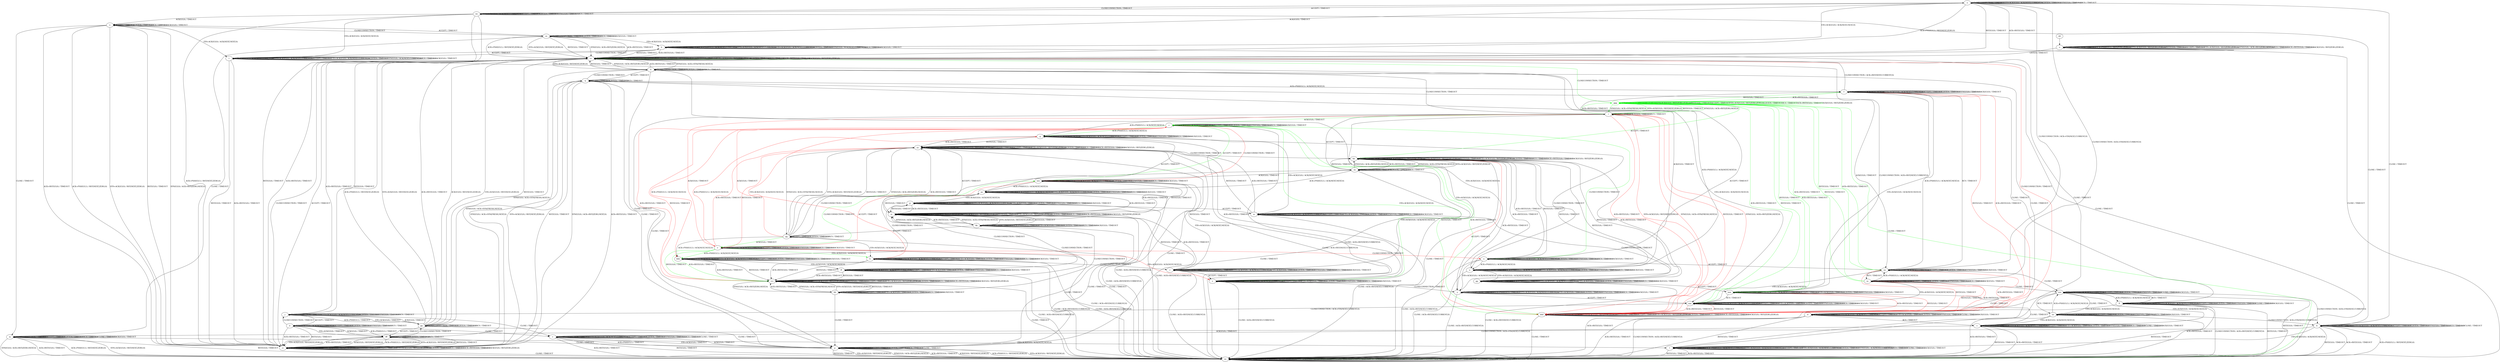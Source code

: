 digraph "" {
	graph ["Incoming time"=0.6084134578704834,
		"Outgoing time"=0.7569534778594971,
		Output="{'States': 59, 'Transitions': 725, 'Filename': '../results/tcp_preset_50_rerun/TCP_Linux_Server-TCP_Linux_Server-1.dot'}",
		Reference="{'States': 58, 'Transitions': 685, 'Filename': '../subjects/tcp/TCP_Linux_Server.dot'}",
		Solver=yices,
		Updated="{'States': 58, 'Transitions': 685, 'Filename': '../subjects/tcp/TCP_Linux_Server.dot'}",
		"f-measure"=0.9492753623188406,
		precision=0.9424460431654677,
		recall=0.9562043795620438
	];
	a -> a	[key=0,
		label="CLOSECONNECTION / TIMEOUT"];
	a -> a	[key=1,
		label="SYN+ACK(V,V,0) / ACK(NEXT,CURRENT,0)"];
	a -> a	[key=2,
		label="LISTEN / TIMEOUT"];
	a -> a	[key=3,
		label="SYN(V,V,0) / TIMEOUT"];
	a -> a	[key=4,
		label="RCV / TIMEOUT"];
	a -> b	[key=0,
		label="FIN+ACK(V,V,0) / ACK(NEXT,NEXT,0)"];
	a -> k	[key=0,
		label="CLOSE / TIMEOUT"];
	a -> nn	[key=0,
		label="ACCEPT / TIMEOUT"];
	a -> vv	[key=0,
		label="ACK+PSH(V,V,1) / RST(NEXT,ZERO,0)"];
	a -> vv	[key=1,
		label="RST(V,V,0) / TIMEOUT"];
	a -> vv	[key=2,
		label="ACK+RST(V,V,0) / TIMEOUT"];
	a -> zz	[key=0,
		label="ACK(V,V,0) / TIMEOUT"];
	b -> b	[key=0,
		label="CLOSECONNECTION / TIMEOUT"];
	b -> b	[key=1,
		label="ACK+PSH(V,V,1) / ACK(NEXT,CURRENT,0)"];
	b -> b	[key=2,
		label="SYN+ACK(V,V,0) / ACK(NEXT,CURRENT,0)"];
	b -> b	[key=3,
		label="FIN+ACK(V,V,0) / ACK(NEXT,CURRENT,0)"];
	b -> b	[key=4,
		label="LISTEN / TIMEOUT"];
	b -> b	[key=5,
		label="SYN(V,V,0) / ACK(NEXT,CURRENT,0)"];
	b -> b	[key=6,
		label="RCV / TIMEOUT"];
	b -> b	[key=7,
		label="ACK(V,V,0) / TIMEOUT"];
	b -> l	[key=0,
		label="CLOSE / TIMEOUT"];
	b -> t	[key=0,
		label="ACCEPT / TIMEOUT"];
	b -> vv	[key=0,
		label="RST(V,V,0) / TIMEOUT"];
	b -> vv	[key=1,
		label="ACK+RST(V,V,0) / TIMEOUT"];
	c -> c	[key=0,
		label="SYN+ACK(V,V,0) / ACK(NEXT,CURRENT,0)"];
	c -> c	[key=1,
		label="ACCEPT / TIMEOUT"];
	c -> c	[key=2,
		label="LISTEN / TIMEOUT"];
	c -> c	[key=3,
		label="SYN(V,V,0) / TIMEOUT"];
	c -> c	[key=4,
		label="RCV / TIMEOUT"];
	c -> c	[key=5,
		label="ACK(V,V,0) / TIMEOUT"];
	c -> g	[key=0,
		color=green,
		label="ACK+PSH(V,V,1) / ACK(NEXT,NEXT,0)"];
	c -> h	[key=0,
		color=red,
		label="FIN+ACK(V,V,0) / ACK(NEXT,NEXT,0)"];
	c -> n	[key=0,
		color=green,
		label="CLOSECONNECTION / TIMEOUT"];
	c -> z	[key=0,
		color=green,
		label="FIN+ACK(V,V,0) / ACK(NEXT,NEXT,0)"];
	c -> ee	[key=0,
		label="CLOSE / ACK+RST(NEXT,CURRENT,0)"];
	c -> ww	[key=0,
		color=red,
		label="CLOSECONNECTION / TIMEOUT"];
	c -> bbb	[key=0,
		color=red,
		label="ACK+PSH(V,V,1) / ACK(NEXT,NEXT,0)"];
	c -> ccc	[key=0,
		color=red,
		label="RST(V,V,0) / TIMEOUT"];
	c -> ccc	[key=1,
		color=red,
		label="ACK+RST(V,V,0) / TIMEOUT"];
	c -> ddd	[key=0,
		color=green,
		label="RST(V,V,0) / TIMEOUT"];
	c -> ddd	[key=1,
		color=green,
		label="ACK+RST(V,V,0) / TIMEOUT"];
	d -> d	[key=0,
		label="ACK+PSH(V,V,1) / TIMEOUT"];
	d -> d	[key=1,
		label="SYN+ACK(V,V,0) / ACK(NEXT,CURRENT,0)"];
	d -> d	[key=2,
		label="ACCEPT / TIMEOUT"];
	d -> d	[key=3,
		label="FIN+ACK(V,V,0) / TIMEOUT"];
	d -> d	[key=4,
		label="LISTEN / TIMEOUT"];
	d -> d	[key=5,
		label="SYN(V,V,0) / TIMEOUT"];
	d -> d	[key=6,
		label="CLOSE / TIMEOUT"];
	d -> d	[key=7,
		label="ACK(V,V,0) / TIMEOUT"];
	d -> s	[key=0,
		label="RCV / TIMEOUT"];
	d -> ee	[key=0,
		label="CLOSECONNECTION / ACK+RST(NEXT,CURRENT,0)"];
	d -> ee	[key=1,
		label="RST(V,V,0) / TIMEOUT"];
	d -> ee	[key=2,
		label="ACK+RST(V,V,0) / TIMEOUT"];
	e -> e	[key=0,
		label="SYN+ACK(V,V,0) / ACK(NEXT,CURRENT,0)"];
	e -> e	[key=1,
		label="ACCEPT / TIMEOUT"];
	e -> e	[key=2,
		label="LISTEN / TIMEOUT"];
	e -> e	[key=3,
		label="SYN(V,V,0) / TIMEOUT"];
	e -> e	[key=4,
		label="RCV / TIMEOUT"];
	e -> e	[key=5,
		label="ACK(V,V,0) / TIMEOUT"];
	e -> g	[key=0,
		color=red,
		label="ACK+PSH(V,V,1) / ACK(NEXT,NEXT,0)"];
	e -> h	[key=0,
		color=green,
		label="FIN+ACK(V,V,0) / ACK(NEXT,NEXT,0)"];
	e -> n	[key=0,
		color=red,
		label="CLOSECONNECTION / TIMEOUT"];
	e -> z	[key=0,
		color=red,
		label="FIN+ACK(V,V,0) / ACK(NEXT,NEXT,0)"];
	e -> ee	[key=0,
		label="CLOSE / ACK+RST(NEXT,CURRENT,0)"];
	e -> ww	[key=0,
		color=green,
		label="CLOSECONNECTION / TIMEOUT"];
	e -> yy	[key=0,
		color=red,
		label="RST(V,V,0) / TIMEOUT"];
	e -> yy	[key=1,
		color=red,
		label="ACK+RST(V,V,0) / TIMEOUT"];
	e -> bbb	[key=0,
		color=green,
		label="ACK+PSH(V,V,1) / ACK(NEXT,NEXT,0)"];
	e -> ccc	[key=0,
		color=green,
		label="RST(V,V,0) / TIMEOUT"];
	e -> ccc	[key=1,
		color=green,
		label="ACK+RST(V,V,0) / TIMEOUT"];
	f -> f	[key=0,
		label="ACK+PSH(V,V,1) / ACK(NEXT,NEXT,0)"];
	f -> f	[key=1,
		label="SYN+ACK(V,V,0) / ACK(NEXT,CURRENT,0)"];
	f -> f	[key=2,
		label="ACCEPT / TIMEOUT"];
	f -> f	[key=3,
		label="LISTEN / TIMEOUT"];
	f -> f	[key=4,
		label="SYN(V,V,0) / TIMEOUT"];
	f -> f	[key=5,
		label="ACK(V,V,0) / TIMEOUT"];
	f -> ll	[key=0,
		label="CLOSE / TIMEOUT"];
	f -> mm	[key=0,
		label="FIN+ACK(V,V,0) / ACK(NEXT,NEXT,0)"];
	f -> uu	[key=0,
		label="RCV / TIMEOUT"];
	f -> vv	[key=0,
		label="CLOSECONNECTION / ACK+RST(NEXT,CURRENT,0)"];
	f -> ddd	[key=0,
		color=red,
		label="RST(V,V,0) / TIMEOUT"];
	f -> ddd	[key=1,
		color=red,
		label="ACK+RST(V,V,0) / TIMEOUT"];
	ggg	[color=green];
	f -> ggg	[key=0,
		color=green,
		label="RST(V,V,0) / TIMEOUT"];
	f -> ggg	[key=1,
		color=green,
		label="ACK+RST(V,V,0) / TIMEOUT"];
	g -> g	[key=0,
		label="ACK+PSH(V,V,1) / ACK(NEXT,NEXT,0)"];
	g -> g	[key=1,
		label="SYN+ACK(V,V,0) / ACK(NEXT,CURRENT,0)"];
	g -> g	[key=2,
		label="ACCEPT / TIMEOUT"];
	g -> g	[key=3,
		label="LISTEN / TIMEOUT"];
	g -> g	[key=4,
		label="SYN(V,V,0) / TIMEOUT"];
	g -> g	[key=5,
		label="RCV / TIMEOUT"];
	g -> g	[key=6,
		label="ACK(V,V,0) / TIMEOUT"];
	g -> u	[key=0,
		label="CLOSECONNECTION / TIMEOUT"];
	g -> w	[key=0,
		label="FIN+ACK(V,V,0) / ACK(NEXT,NEXT,0)"];
	g -> ee	[key=0,
		label="CLOSE / ACK+RST(NEXT,CURRENT,0)"];
	g -> yy	[key=0,
		label="RST(V,V,0) / TIMEOUT"];
	g -> yy	[key=1,
		label="ACK+RST(V,V,0) / TIMEOUT"];
	h -> h	[key=0,
		label="ACK+PSH(V,V,1) / TIMEOUT"];
	h -> h	[key=1,
		label="SYN+ACK(V,V,0) / ACK(NEXT,CURRENT,0)"];
	h -> h	[key=2,
		label="ACCEPT / TIMEOUT"];
	h -> h	[key=3,
		label="FIN+ACK(V,V,0) / TIMEOUT"];
	h -> h	[key=4,
		label="LISTEN / TIMEOUT"];
	h -> h	[key=5,
		label="SYN(V,V,0) / TIMEOUT"];
	h -> h	[key=6,
		label="RCV / TIMEOUT"];
	h -> h	[key=7,
		label="ACK(V,V,0) / TIMEOUT"];
	h -> r	[key=0,
		label="CLOSECONNECTION / TIMEOUT"];
	h -> ee	[key=0,
		label="CLOSE / ACK+RST(NEXT,CURRENT,0)"];
	h -> ccc	[key=0,
		label="RST(V,V,0) / TIMEOUT"];
	h -> ccc	[key=1,
		label="ACK+RST(V,V,0) / TIMEOUT"];
	i -> c	[key=0,
		color=green,
		label="ACK(V,V,0) / TIMEOUT"];
	i -> e	[key=0,
		color=red,
		label="ACK(V,V,0) / TIMEOUT"];
	i -> g	[key=0,
		label="ACK+PSH(V,V,1) / ACK(NEXT,NEXT,0)"];
	i -> i	[key=0,
		label="ACCEPT / TIMEOUT"];
	i -> i	[key=1,
		label="LISTEN / TIMEOUT"];
	i -> i	[key=2,
		label="RCV / TIMEOUT"];
	i -> p	[key=0,
		label="CLOSE / TIMEOUT"];
	i -> z	[key=0,
		label="FIN+ACK(V,V,0) / ACK(NEXT,NEXT,0)"];
	i -> tt	[key=0,
		label="CLOSECONNECTION / TIMEOUT"];
	i -> ddd	[key=0,
		color=red,
		label="SYN+ACK(V,V,0) / RST(NEXT,ZERO,0)"];
	i -> ddd	[key=1,
		color=red,
		label="RST(V,V,0) / TIMEOUT"];
	i -> ddd	[key=2,
		color=red,
		label="SYN(V,V,0) / ACK+RST(ZERO,NEXT,0)"];
	i -> ddd	[key=3,
		color=red,
		label="ACK+RST(V,V,0) / TIMEOUT"];
	i -> ggg	[key=0,
		color=green,
		label="SYN+ACK(V,V,0) / RST(NEXT,ZERO,0)"];
	i -> ggg	[key=1,
		color=green,
		label="RST(V,V,0) / TIMEOUT"];
	i -> ggg	[key=2,
		color=green,
		label="SYN(V,V,0) / ACK+RST(ZERO,NEXT,0)"];
	i -> ggg	[key=3,
		color=green,
		label="ACK+RST(V,V,0) / TIMEOUT"];
	j -> j	[key=0,
		label="CLOSECONNECTION / TIMEOUT"];
	j -> j	[key=1,
		label="SYN+ACK(V,V,0) / ACK(NEXT,CURRENT,0)"];
	j -> j	[key=2,
		label="LISTEN / TIMEOUT"];
	j -> j	[key=3,
		label="SYN(V,V,0) / TIMEOUT"];
	j -> j	[key=4,
		label="RCV / TIMEOUT"];
	j -> v	[key=0,
		label="CLOSE / TIMEOUT"];
	j -> ii	[key=0,
		label="ACCEPT / TIMEOUT"];
	j -> pp	[key=0,
		label="ACK+PSH(V,V,1) / TIMEOUT"];
	j -> pp	[key=1,
		label="FIN+ACK(V,V,0) / TIMEOUT"];
	j -> pp	[key=2,
		label="ACK(V,V,0) / TIMEOUT"];
	j -> vv	[key=0,
		label="RST(V,V,0) / TIMEOUT"];
	j -> vv	[key=1,
		label="ACK+RST(V,V,0) / TIMEOUT"];
	k -> k	[key=0,
		label="CLOSECONNECTION / TIMEOUT"];
	k -> k	[key=1,
		label="SYN+ACK(V,V,0) / ACK(NEXT,CURRENT,0)"];
	k -> k	[key=2,
		label="ACCEPT / TIMEOUT"];
	k -> k	[key=3,
		label="LISTEN / TIMEOUT"];
	k -> k	[key=4,
		label="SYN(V,V,0) / TIMEOUT"];
	k -> k	[key=5,
		label="RCV / TIMEOUT"];
	k -> k	[key=6,
		label="CLOSE / TIMEOUT"];
	k -> l	[key=0,
		label="FIN+ACK(V,V,0) / ACK(NEXT,NEXT,0)"];
	k -> m	[key=0,
		label="ACK(V,V,0) / TIMEOUT"];
	k -> ee	[key=0,
		label="ACK+PSH(V,V,1) / RST(NEXT,ZERO,0)"];
	k -> ee	[key=1,
		label="RST(V,V,0) / TIMEOUT"];
	k -> ee	[key=2,
		label="ACK+RST(V,V,0) / TIMEOUT"];
	l -> l	[key=0,
		label="CLOSECONNECTION / TIMEOUT"];
	l -> l	[key=1,
		label="ACK+PSH(V,V,1) / ACK(NEXT,CURRENT,0)"];
	l -> l	[key=2,
		label="SYN+ACK(V,V,0) / ACK(NEXT,CURRENT,0)"];
	l -> l	[key=3,
		label="ACCEPT / TIMEOUT"];
	l -> l	[key=4,
		label="FIN+ACK(V,V,0) / ACK(NEXT,CURRENT,0)"];
	l -> l	[key=5,
		label="LISTEN / TIMEOUT"];
	l -> l	[key=6,
		label="SYN(V,V,0) / ACK(NEXT,CURRENT,0)"];
	l -> l	[key=7,
		label="RCV / TIMEOUT"];
	l -> l	[key=8,
		label="CLOSE / TIMEOUT"];
	l -> l	[key=9,
		label="ACK(V,V,0) / TIMEOUT"];
	l -> ee	[key=0,
		label="RST(V,V,0) / TIMEOUT"];
	l -> ee	[key=1,
		label="ACK+RST(V,V,0) / TIMEOUT"];
	m -> l	[key=0,
		label="FIN+ACK(V,V,0) / ACK(NEXT,NEXT,0)"];
	m -> m	[key=0,
		label="CLOSECONNECTION / TIMEOUT"];
	m -> m	[key=1,
		label="ACCEPT / TIMEOUT"];
	m -> m	[key=2,
		label="LISTEN / TIMEOUT"];
	m -> m	[key=3,
		label="RCV / TIMEOUT"];
	m -> m	[key=4,
		label="CLOSE / TIMEOUT"];
	m -> m	[key=5,
		label="ACK(V,V,0) / TIMEOUT"];
	m -> ee	[key=0,
		label="ACK+PSH(V,V,1) / RST(NEXT,ZERO,0)"];
	m -> ee	[key=1,
		label="SYN+ACK(V,V,0) / RST(NEXT,ZERO,0)"];
	m -> ee	[key=2,
		label="RST(V,V,0) / TIMEOUT"];
	m -> ee	[key=3,
		label="SYN(V,V,0) / ACK+RST(ZERO,NEXT,0)"];
	m -> ee	[key=4,
		label="ACK+RST(V,V,0) / TIMEOUT"];
	n -> n	[key=0,
		label="CLOSECONNECTION / TIMEOUT"];
	n -> n	[key=1,
		label="SYN+ACK(V,V,0) / ACK(NEXT,CURRENT,0)"];
	n -> n	[key=2,
		label="LISTEN / TIMEOUT"];
	n -> n	[key=3,
		label="SYN(V,V,0) / TIMEOUT"];
	n -> n	[key=4,
		label="RCV / TIMEOUT"];
	n -> n	[key=5,
		label="ACK(V,V,0) / TIMEOUT"];
	n -> u	[key=0,
		label="ACK+PSH(V,V,1) / ACK(NEXT,NEXT,0)"];
	n -> y	[key=0,
		label="FIN+ACK(V,V,0) / ACK(NEXT,NEXT,0)"];
	n -> ee	[key=0,
		label="CLOSE / ACK+RST(NEXT,CURRENT,0)"];
	n -> hh	[key=0,
		label="RST(V,V,0) / TIMEOUT"];
	n -> hh	[key=1,
		label="ACK+RST(V,V,0) / TIMEOUT"];
	n -> uu	[key=0,
		label="ACCEPT / TIMEOUT"];
	o -> o	[key=0,
		label="CLOSECONNECTION / TIMEOUT"];
	o -> o	[key=1,
		label="ACK+PSH(V,V,1) / RST(ZERO,ZERO,0)"];
	o -> o	[key=2,
		label="SYN+ACK(V,V,0) / RST(ZERO,ZERO,0)"];
	o -> o	[key=3,
		label="RST(V,V,0) / TIMEOUT"];
	o -> o	[key=4,
		label="ACCEPT / TIMEOUT"];
	o -> o	[key=5,
		label="FIN+ACK(V,V,0) / RST(ZERO,ZERO,0)"];
	o -> o	[key=6,
		label="SYN(V,V,0) / ACK+RST(ZERO,NEXT,0)"];
	o -> o	[key=7,
		label="RCV / TIMEOUT"];
	o -> o	[key=8,
		label="ACK+RST(V,V,0) / TIMEOUT"];
	o -> o	[key=9,
		label="ACK(V,V,0) / RST(ZERO,ZERO,0)"];
	o -> ee	[key=0,
		label="CLOSE / TIMEOUT"];
	o -> vv	[key=0,
		label="LISTEN / TIMEOUT"];
	p -> p	[key=0,
		label="CLOSECONNECTION / TIMEOUT"];
	p -> p	[key=1,
		label="ACCEPT / TIMEOUT"];
	p -> p	[key=2,
		label="LISTEN / TIMEOUT"];
	p -> p	[key=3,
		label="RCV / TIMEOUT"];
	p -> p	[key=4,
		label="CLOSE / TIMEOUT"];
	p -> ee	[key=0,
		label="ACK+PSH(V,V,1) / RST(NEXT,ZERO,0)"];
	p -> ee	[key=1,
		label="SYN+ACK(V,V,0) / RST(NEXT,ZERO,0)"];
	p -> ee	[key=2,
		label="RST(V,V,0) / TIMEOUT"];
	p -> ee	[key=3,
		label="FIN+ACK(V,V,0) / RST(NEXT,ZERO,0)"];
	p -> ee	[key=4,
		label="SYN(V,V,0) / ACK+RST(ZERO,NEXT,0)"];
	p -> ee	[key=5,
		label="ACK+RST(V,V,0) / TIMEOUT"];
	p -> ee	[key=6,
		label="ACK(V,V,0) / RST(NEXT,ZERO,0)"];
	q -> f	[key=0,
		label="ACK+PSH(V,V,1) / ACK(NEXT,NEXT,0)"];
	q -> p	[key=0,
		label="CLOSE / TIMEOUT"];
	q -> q	[key=0,
		label="ACCEPT / TIMEOUT"];
	q -> q	[key=1,
		label="LISTEN / TIMEOUT"];
	q -> q	[key=2,
		label="RCV / TIMEOUT"];
	q -> cc	[key=0,
		label="SYN+ACK(V,V,0) / RST(NEXT,ZERO,0)"];
	q -> cc	[key=1,
		label="RST(V,V,0) / TIMEOUT"];
	q -> cc	[key=2,
		label="SYN(V,V,0) / ACK+RST(ZERO,NEXT,0)"];
	q -> cc	[key=3,
		label="ACK+RST(V,V,0) / TIMEOUT"];
	q -> tt	[key=0,
		label="CLOSECONNECTION / TIMEOUT"];
	q -> uu	[key=0,
		label="ACK(V,V,0) / TIMEOUT"];
	q -> aaa	[key=0,
		label="FIN+ACK(V,V,0) / ACK(NEXT,NEXT,0)"];
	r -> r	[key=0,
		label="CLOSECONNECTION / TIMEOUT"];
	r -> r	[key=1,
		label="ACK+PSH(V,V,1) / TIMEOUT"];
	r -> r	[key=2,
		label="SYN+ACK(V,V,0) / ACK(NEXT,CURRENT,0)"];
	r -> r	[key=3,
		label="FIN+ACK(V,V,0) / TIMEOUT"];
	r -> r	[key=4,
		label="LISTEN / TIMEOUT"];
	r -> r	[key=5,
		label="SYN(V,V,0) / TIMEOUT"];
	r -> r	[key=6,
		label="RCV / TIMEOUT"];
	r -> r	[key=7,
		label="ACK(V,V,0) / TIMEOUT"];
	r -> z	[key=0,
		label="ACCEPT / TIMEOUT"];
	r -> ee	[key=0,
		label="CLOSE / ACK+RST(NEXT,CURRENT,0)"];
	r -> rr	[key=0,
		label="RST(V,V,0) / TIMEOUT"];
	r -> rr	[key=1,
		label="ACK+RST(V,V,0) / TIMEOUT"];
	s -> s	[key=0,
		label="ACK+PSH(V,V,1) / TIMEOUT"];
	s -> s	[key=1,
		label="SYN+ACK(V,V,0) / ACK(NEXT,CURRENT,0)"];
	s -> s	[key=2,
		label="ACCEPT / TIMEOUT"];
	s -> s	[key=3,
		label="FIN+ACK(V,V,0) / TIMEOUT"];
	s -> s	[key=4,
		label="LISTEN / TIMEOUT"];
	s -> s	[key=5,
		label="SYN(V,V,0) / TIMEOUT"];
	s -> s	[key=6,
		label="RCV / TIMEOUT"];
	s -> s	[key=7,
		label="CLOSE / TIMEOUT"];
	s -> s	[key=8,
		label="ACK(V,V,0) / TIMEOUT"];
	s -> v	[key=0,
		label="CLOSECONNECTION / ACK+FIN(NEXT,CURRENT,0)"];
	s -> ee	[key=0,
		label="RST(V,V,0) / TIMEOUT"];
	s -> ee	[key=1,
		label="ACK+RST(V,V,0) / TIMEOUT"];
	t -> b	[key=0,
		label="CLOSECONNECTION / TIMEOUT"];
	t -> l	[key=0,
		label="CLOSE / TIMEOUT"];
	t -> t	[key=0,
		label="ACK+PSH(V,V,1) / ACK(NEXT,CURRENT,0)"];
	t -> t	[key=1,
		label="SYN+ACK(V,V,0) / ACK(NEXT,CURRENT,0)"];
	t -> t	[key=2,
		label="ACCEPT / TIMEOUT"];
	t -> t	[key=3,
		label="FIN+ACK(V,V,0) / ACK(NEXT,CURRENT,0)"];
	t -> t	[key=4,
		label="LISTEN / TIMEOUT"];
	t -> t	[key=5,
		label="SYN(V,V,0) / ACK(NEXT,CURRENT,0)"];
	t -> t	[key=6,
		label="RCV / TIMEOUT"];
	t -> t	[key=7,
		label="ACK(V,V,0) / TIMEOUT"];
	t -> cc	[key=0,
		label="RST(V,V,0) / TIMEOUT"];
	t -> cc	[key=1,
		label="ACK+RST(V,V,0) / TIMEOUT"];
	u -> f	[key=0,
		label="ACCEPT / TIMEOUT"];
	u -> u	[key=0,
		label="CLOSECONNECTION / TIMEOUT"];
	u -> u	[key=1,
		label="ACK+PSH(V,V,1) / ACK(NEXT,NEXT,0)"];
	u -> u	[key=2,
		label="SYN+ACK(V,V,0) / ACK(NEXT,CURRENT,0)"];
	u -> u	[key=3,
		label="LISTEN / TIMEOUT"];
	u -> u	[key=4,
		label="SYN(V,V,0) / TIMEOUT"];
	u -> u	[key=5,
		label="RCV / TIMEOUT"];
	u -> u	[key=6,
		label="ACK(V,V,0) / TIMEOUT"];
	u -> ee	[key=0,
		label="CLOSE / ACK+RST(NEXT,CURRENT,0)"];
	u -> gg	[key=0,
		label="FIN+ACK(V,V,0) / ACK(NEXT,NEXT,0)"];
	u -> hh	[key=0,
		label="RST(V,V,0) / TIMEOUT"];
	u -> hh	[key=1,
		label="ACK+RST(V,V,0) / TIMEOUT"];
	v -> p	[key=0,
		label="ACK+PSH(V,V,1) / TIMEOUT"];
	v -> p	[key=1,
		label="FIN+ACK(V,V,0) / TIMEOUT"];
	v -> p	[key=2,
		label="ACK(V,V,0) / TIMEOUT"];
	v -> v	[key=0,
		label="CLOSECONNECTION / TIMEOUT"];
	v -> v	[key=1,
		label="SYN+ACK(V,V,0) / ACK(NEXT,CURRENT,0)"];
	v -> v	[key=2,
		label="ACCEPT / TIMEOUT"];
	v -> v	[key=3,
		label="LISTEN / TIMEOUT"];
	v -> v	[key=4,
		label="SYN(V,V,0) / TIMEOUT"];
	v -> v	[key=5,
		label="RCV / TIMEOUT"];
	v -> v	[key=6,
		label="CLOSE / TIMEOUT"];
	v -> ee	[key=0,
		label="RST(V,V,0) / TIMEOUT"];
	v -> ee	[key=1,
		label="ACK+RST(V,V,0) / TIMEOUT"];
	w -> w	[key=0,
		label="ACK+PSH(V,V,1) / TIMEOUT"];
	w -> w	[key=1,
		label="SYN+ACK(V,V,0) / ACK(NEXT,CURRENT,0)"];
	w -> w	[key=2,
		label="ACCEPT / TIMEOUT"];
	w -> w	[key=3,
		label="FIN+ACK(V,V,0) / TIMEOUT"];
	w -> w	[key=4,
		label="LISTEN / TIMEOUT"];
	w -> w	[key=5,
		label="SYN(V,V,0) / TIMEOUT"];
	w -> w	[key=6,
		label="RCV / TIMEOUT"];
	w -> w	[key=7,
		label="ACK(V,V,0) / TIMEOUT"];
	w -> ee	[key=0,
		label="CLOSE / ACK+RST(NEXT,CURRENT,0)"];
	w -> gg	[key=0,
		label="CLOSECONNECTION / TIMEOUT"];
	w -> yy	[key=0,
		label="RST(V,V,0) / TIMEOUT"];
	w -> yy	[key=1,
		label="ACK+RST(V,V,0) / TIMEOUT"];
	x -> m	[key=0,
		label="CLOSE / TIMEOUT"];
	x -> t	[key=0,
		label="FIN+ACK(V,V,0) / ACK(NEXT,NEXT,0)"];
	x -> x	[key=0,
		label="ACCEPT / TIMEOUT"];
	x -> x	[key=1,
		label="LISTEN / TIMEOUT"];
	x -> x	[key=2,
		label="RCV / TIMEOUT"];
	x -> x	[key=3,
		label="ACK(V,V,0) / TIMEOUT"];
	x -> cc	[key=0,
		label="ACK+PSH(V,V,1) / RST(NEXT,ZERO,0)"];
	x -> cc	[key=1,
		label="SYN+ACK(V,V,0) / RST(NEXT,ZERO,0)"];
	x -> cc	[key=2,
		label="RST(V,V,0) / TIMEOUT"];
	x -> cc	[key=3,
		label="SYN(V,V,0) / ACK+RST(ZERO,NEXT,0)"];
	x -> cc	[key=4,
		label="ACK+RST(V,V,0) / TIMEOUT"];
	x -> zz	[key=0,
		label="CLOSECONNECTION / TIMEOUT"];
	y -> y	[key=0,
		label="CLOSECONNECTION / TIMEOUT"];
	y -> y	[key=1,
		label="ACK+PSH(V,V,1) / TIMEOUT"];
	y -> y	[key=2,
		label="SYN+ACK(V,V,0) / ACK(NEXT,CURRENT,0)"];
	y -> y	[key=3,
		label="FIN+ACK(V,V,0) / TIMEOUT"];
	y -> y	[key=4,
		label="LISTEN / TIMEOUT"];
	y -> y	[key=5,
		label="SYN(V,V,0) / TIMEOUT"];
	y -> y	[key=6,
		label="RCV / TIMEOUT"];
	y -> y	[key=7,
		label="ACK(V,V,0) / TIMEOUT"];
	y -> ee	[key=0,
		label="CLOSE / ACK+RST(NEXT,CURRENT,0)"];
	y -> hh	[key=0,
		label="RST(V,V,0) / TIMEOUT"];
	y -> hh	[key=1,
		label="ACK+RST(V,V,0) / TIMEOUT"];
	y -> aaa	[key=0,
		label="ACCEPT / TIMEOUT"];
	z -> y	[key=0,
		label="CLOSECONNECTION / TIMEOUT"];
	z -> z	[key=0,
		label="ACK+PSH(V,V,1) / TIMEOUT"];
	z -> z	[key=1,
		label="SYN+ACK(V,V,0) / ACK(NEXT,CURRENT,0)"];
	z -> z	[key=2,
		label="ACCEPT / TIMEOUT"];
	z -> z	[key=3,
		label="FIN+ACK(V,V,0) / TIMEOUT"];
	z -> z	[key=4,
		label="LISTEN / TIMEOUT"];
	z -> z	[key=5,
		label="SYN(V,V,0) / TIMEOUT"];
	z -> z	[key=6,
		label="RCV / TIMEOUT"];
	z -> z	[key=7,
		label="ACK(V,V,0) / TIMEOUT"];
	z -> ee	[key=0,
		label="CLOSE / ACK+RST(NEXT,CURRENT,0)"];
	z -> yy	[key=0,
		label="RST(V,V,0) / TIMEOUT"];
	z -> yy	[key=1,
		label="ACK+RST(V,V,0) / TIMEOUT"];
	aa -> g	[key=0,
		label="ACCEPT / TIMEOUT"];
	aa -> aa	[key=0,
		label="CLOSECONNECTION / TIMEOUT"];
	aa -> aa	[key=1,
		label="ACK+PSH(V,V,1) / ACK(NEXT,NEXT,0)"];
	aa -> aa	[key=2,
		label="SYN+ACK(V,V,0) / ACK(NEXT,CURRENT,0)"];
	aa -> aa	[key=3,
		label="LISTEN / TIMEOUT"];
	aa -> aa	[key=4,
		label="SYN(V,V,0) / TIMEOUT"];
	aa -> aa	[key=5,
		label="RCV / TIMEOUT"];
	aa -> aa	[key=6,
		label="ACK(V,V,0) / TIMEOUT"];
	aa -> ee	[key=0,
		label="CLOSE / ACK+RST(NEXT,CURRENT,0)"];
	aa -> jj	[key=0,
		label="FIN+ACK(V,V,0) / ACK(NEXT,NEXT,0)"];
	aa -> rr	[key=0,
		label="RST(V,V,0) / TIMEOUT"];
	aa -> rr	[key=1,
		label="ACK+RST(V,V,0) / TIMEOUT"];
	bb -> p	[key=0,
		label="CLOSE / TIMEOUT"];
	bb -> bb	[key=0,
		label="ACK+PSH(V,V,1) / TIMEOUT"];
	bb -> bb	[key=1,
		label="ACCEPT / TIMEOUT"];
	bb -> bb	[key=2,
		label="FIN+ACK(V,V,0) / TIMEOUT"];
	bb -> bb	[key=3,
		label="LISTEN / TIMEOUT"];
	bb -> bb	[key=4,
		label="RCV / TIMEOUT"];
	bb -> bb	[key=5,
		label="ACK(V,V,0) / TIMEOUT"];
	bb -> kk	[key=0,
		label="CLOSECONNECTION / TIMEOUT"];
	bb -> ccc	[key=0,
		label="SYN+ACK(V,V,0) / RST(NEXT,ZERO,0)"];
	bb -> ccc	[key=1,
		label="RST(V,V,0) / TIMEOUT"];
	bb -> ccc	[key=2,
		label="SYN(V,V,0) / ACK+RST(ZERO,NEXT,0)"];
	bb -> ccc	[key=3,
		label="ACK+RST(V,V,0) / TIMEOUT"];
	cc -> q	[key=0,
		label="SYN(V,V,0) / ACK+SYN(FRESH,NEXT,0)"];
	cc -> cc	[key=0,
		label="ACK+PSH(V,V,1) / RST(ZERO,ZERO,0)"];
	cc -> cc	[key=1,
		label="SYN+ACK(V,V,0) / RST(ZERO,ZERO,0)"];
	cc -> cc	[key=2,
		label="RST(V,V,0) / TIMEOUT"];
	cc -> cc	[key=3,
		label="ACCEPT / TIMEOUT"];
	cc -> cc	[key=4,
		label="FIN+ACK(V,V,0) / RST(ZERO,ZERO,0)"];
	cc -> cc	[key=5,
		label="LISTEN / TIMEOUT"];
	cc -> cc	[key=6,
		label="RCV / TIMEOUT"];
	cc -> cc	[key=7,
		label="ACK+RST(V,V,0) / TIMEOUT"];
	cc -> cc	[key=8,
		label="ACK(V,V,0) / RST(ZERO,ZERO,0)"];
	cc -> ee	[key=0,
		label="CLOSE / TIMEOUT"];
	cc -> vv	[key=0,
		label="CLOSECONNECTION / TIMEOUT"];
	dd -> o	[key=0];
	ee -> ee	[key=0,
		label="CLOSECONNECTION / TIMEOUT"];
	ee -> ee	[key=1,
		label="ACK+PSH(V,V,1) / RST(ZERO,ZERO,0)"];
	ee -> ee	[key=2,
		label="SYN+ACK(V,V,0) / RST(ZERO,ZERO,0)"];
	ee -> ee	[key=3,
		label="RST(V,V,0) / TIMEOUT"];
	ee -> ee	[key=4,
		label="ACCEPT / TIMEOUT"];
	ee -> ee	[key=5,
		label="FIN+ACK(V,V,0) / RST(ZERO,ZERO,0)"];
	ee -> ee	[key=6,
		label="LISTEN / TIMEOUT"];
	ee -> ee	[key=7,
		label="SYN(V,V,0) / ACK+RST(ZERO,NEXT,0)"];
	ee -> ee	[key=8,
		label="RCV / TIMEOUT"];
	ee -> ee	[key=9,
		label="ACK+RST(V,V,0) / TIMEOUT"];
	ee -> ee	[key=10,
		label="CLOSE / TIMEOUT"];
	ee -> ee	[key=11,
		label="ACK(V,V,0) / RST(ZERO,ZERO,0)"];
	ff -> ee	[key=0,
		label="CLOSE / ACK+RST(NEXT,CURRENT,0)"];
	ff -> ff	[key=0,
		label="ACK+PSH(V,V,1) / TIMEOUT"];
	ff -> ff	[key=1,
		label="SYN+ACK(V,V,0) / ACK(NEXT,CURRENT,0)"];
	ff -> ff	[key=2,
		label="ACCEPT / TIMEOUT"];
	ff -> ff	[key=3,
		label="FIN+ACK(V,V,0) / TIMEOUT"];
	ff -> ff	[key=4,
		label="LISTEN / TIMEOUT"];
	ff -> ff	[key=5,
		label="SYN(V,V,0) / TIMEOUT"];
	ff -> ff	[key=6,
		label="RCV / TIMEOUT"];
	ff -> ff	[key=7,
		label="ACK(V,V,0) / TIMEOUT"];
	ff -> jj	[key=0,
		label="CLOSECONNECTION / TIMEOUT"];
	ff -> ccc	[key=0,
		label="RST(V,V,0) / TIMEOUT"];
	ff -> ccc	[key=1,
		label="ACK+RST(V,V,0) / TIMEOUT"];
	gg -> ee	[key=0,
		label="CLOSE / ACK+RST(NEXT,CURRENT,0)"];
	gg -> gg	[key=0,
		label="CLOSECONNECTION / TIMEOUT"];
	gg -> gg	[key=1,
		label="ACK+PSH(V,V,1) / TIMEOUT"];
	gg -> gg	[key=2,
		label="SYN+ACK(V,V,0) / ACK(NEXT,CURRENT,0)"];
	gg -> gg	[key=3,
		label="FIN+ACK(V,V,0) / TIMEOUT"];
	gg -> gg	[key=4,
		label="LISTEN / TIMEOUT"];
	gg -> gg	[key=5,
		label="SYN(V,V,0) / TIMEOUT"];
	gg -> gg	[key=6,
		label="RCV / TIMEOUT"];
	gg -> gg	[key=7,
		label="ACK(V,V,0) / TIMEOUT"];
	gg -> hh	[key=0,
		label="RST(V,V,0) / TIMEOUT"];
	gg -> hh	[key=1,
		label="ACK+RST(V,V,0) / TIMEOUT"];
	gg -> mm	[key=0,
		label="ACCEPT / TIMEOUT"];
	hh -> ee	[key=0,
		label="CLOSE / TIMEOUT"];
	hh -> hh	[key=0,
		label="CLOSECONNECTION / TIMEOUT"];
	hh -> hh	[key=1,
		label="ACK+PSH(V,V,1) / RST(ZERO,ZERO,0)"];
	hh -> hh	[key=2,
		label="SYN+ACK(V,V,0) / RST(ZERO,ZERO,0)"];
	hh -> hh	[key=3,
		label="RST(V,V,0) / TIMEOUT"];
	hh -> hh	[key=4,
		label="FIN+ACK(V,V,0) / RST(ZERO,ZERO,0)"];
	hh -> hh	[key=5,
		label="LISTEN / TIMEOUT"];
	hh -> hh	[key=6,
		label="RCV / TIMEOUT"];
	hh -> hh	[key=7,
		label="ACK+RST(V,V,0) / TIMEOUT"];
	hh -> hh	[key=8,
		label="ACK(V,V,0) / RST(ZERO,ZERO,0)"];
	hh -> xx	[key=0,
		label="SYN(V,V,0) / ACK+SYN(FRESH,NEXT,0)"];
	hh -> ddd	[key=0,
		color=red,
		label="ACCEPT / TIMEOUT"];
	hh -> ggg	[key=0,
		color=green,
		label="ACCEPT / TIMEOUT"];
	ii -> j	[key=0,
		label="CLOSECONNECTION / TIMEOUT"];
	ii -> v	[key=0,
		label="CLOSE / TIMEOUT"];
	ii -> cc	[key=0,
		label="RST(V,V,0) / TIMEOUT"];
	ii -> cc	[key=1,
		label="ACK+RST(V,V,0) / TIMEOUT"];
	ii -> ii	[key=0,
		label="SYN+ACK(V,V,0) / ACK(NEXT,CURRENT,0)"];
	ii -> ii	[key=1,
		label="ACCEPT / TIMEOUT"];
	ii -> ii	[key=2,
		label="LISTEN / TIMEOUT"];
	ii -> ii	[key=3,
		label="SYN(V,V,0) / TIMEOUT"];
	ii -> ii	[key=4,
		label="RCV / TIMEOUT"];
	ii -> fff	[key=0,
		label="ACK+PSH(V,V,1) / TIMEOUT"];
	ii -> fff	[key=1,
		label="FIN+ACK(V,V,0) / TIMEOUT"];
	ii -> fff	[key=2,
		label="ACK(V,V,0) / TIMEOUT"];
	jj -> w	[key=0,
		label="ACCEPT / TIMEOUT"];
	jj -> ee	[key=0,
		label="CLOSE / ACK+RST(NEXT,CURRENT,0)"];
	jj -> jj	[key=0,
		label="CLOSECONNECTION / TIMEOUT"];
	jj -> jj	[key=1,
		label="ACK+PSH(V,V,1) / TIMEOUT"];
	jj -> jj	[key=2,
		label="SYN+ACK(V,V,0) / ACK(NEXT,CURRENT,0)"];
	jj -> jj	[key=3,
		label="FIN+ACK(V,V,0) / TIMEOUT"];
	jj -> jj	[key=4,
		label="LISTEN / TIMEOUT"];
	jj -> jj	[key=5,
		label="SYN(V,V,0) / TIMEOUT"];
	jj -> jj	[key=6,
		label="RCV / TIMEOUT"];
	jj -> jj	[key=7,
		label="ACK(V,V,0) / TIMEOUT"];
	jj -> rr	[key=0,
		label="RST(V,V,0) / TIMEOUT"];
	jj -> rr	[key=1,
		label="ACK+RST(V,V,0) / TIMEOUT"];
	kk -> p	[key=0,
		label="CLOSE / TIMEOUT"];
	kk -> kk	[key=0,
		label="CLOSECONNECTION / TIMEOUT"];
	kk -> kk	[key=1,
		label="ACK+PSH(V,V,1) / TIMEOUT"];
	kk -> kk	[key=2,
		label="FIN+ACK(V,V,0) / TIMEOUT"];
	kk -> kk	[key=3,
		label="LISTEN / TIMEOUT"];
	kk -> kk	[key=4,
		label="RCV / TIMEOUT"];
	kk -> kk	[key=5,
		label="ACK(V,V,0) / TIMEOUT"];
	kk -> qq	[key=0,
		label="ACCEPT / TIMEOUT"];
	kk -> rr	[key=0,
		label="SYN+ACK(V,V,0) / RST(NEXT,ZERO,0)"];
	kk -> rr	[key=1,
		label="RST(V,V,0) / TIMEOUT"];
	kk -> rr	[key=2,
		label="SYN(V,V,0) / ACK+RST(ZERO,NEXT,0)"];
	kk -> rr	[key=3,
		label="ACK+RST(V,V,0) / TIMEOUT"];
	ll -> d	[key=0,
		label="FIN+ACK(V,V,0) / ACK(NEXT,NEXT,0)"];
	ll -> ee	[key=0,
		label="CLOSECONNECTION / ACK+RST(NEXT,CURRENT,0)"];
	ll -> ee	[key=1,
		label="RST(V,V,0) / TIMEOUT"];
	ll -> ee	[key=2,
		label="ACK+RST(V,V,0) / TIMEOUT"];
	ll -> ll	[key=0,
		label="ACK+PSH(V,V,1) / ACK(NEXT,NEXT,0)"];
	ll -> ll	[key=1,
		label="SYN+ACK(V,V,0) / ACK(NEXT,CURRENT,0)"];
	ll -> ll	[key=2,
		label="ACCEPT / TIMEOUT"];
	ll -> ll	[key=3,
		label="LISTEN / TIMEOUT"];
	ll -> ll	[key=4,
		label="SYN(V,V,0) / TIMEOUT"];
	ll -> ll	[key=5,
		label="CLOSE / TIMEOUT"];
	ll -> ll	[key=6,
		label="ACK(V,V,0) / TIMEOUT"];
	ll -> eee	[key=0,
		label="RCV / TIMEOUT"];
	mm -> d	[key=0,
		label="CLOSE / TIMEOUT"];
	mm -> mm	[key=0,
		label="ACK+PSH(V,V,1) / TIMEOUT"];
	mm -> mm	[key=1,
		label="SYN+ACK(V,V,0) / ACK(NEXT,CURRENT,0)"];
	mm -> mm	[key=2,
		label="ACCEPT / TIMEOUT"];
	mm -> mm	[key=3,
		label="FIN+ACK(V,V,0) / TIMEOUT"];
	mm -> mm	[key=4,
		label="LISTEN / TIMEOUT"];
	mm -> mm	[key=5,
		label="SYN(V,V,0) / TIMEOUT"];
	mm -> mm	[key=6,
		label="ACK(V,V,0) / TIMEOUT"];
	mm -> vv	[key=0,
		label="CLOSECONNECTION / ACK+RST(NEXT,CURRENT,0)"];
	mm -> aaa	[key=0,
		label="RCV / TIMEOUT"];
	mm -> ddd	[key=0,
		color=red,
		label="RST(V,V,0) / TIMEOUT"];
	mm -> ddd	[key=1,
		color=red,
		label="ACK+RST(V,V,0) / TIMEOUT"];
	mm -> ggg	[key=0,
		color=green,
		label="RST(V,V,0) / TIMEOUT"];
	mm -> ggg	[key=1,
		color=green,
		label="ACK+RST(V,V,0) / TIMEOUT"];
	nn -> a	[key=0,
		label="CLOSECONNECTION / TIMEOUT"];
	nn -> k	[key=0,
		label="CLOSE / TIMEOUT"];
	nn -> t	[key=0,
		label="FIN+ACK(V,V,0) / ACK(NEXT,NEXT,0)"];
	nn -> x	[key=0,
		label="ACK(V,V,0) / TIMEOUT"];
	nn -> cc	[key=0,
		label="ACK+PSH(V,V,1) / RST(NEXT,ZERO,0)"];
	nn -> cc	[key=1,
		label="RST(V,V,0) / TIMEOUT"];
	nn -> cc	[key=2,
		label="ACK+RST(V,V,0) / TIMEOUT"];
	nn -> nn	[key=0,
		label="SYN+ACK(V,V,0) / ACK(NEXT,CURRENT,0)"];
	nn -> nn	[key=1,
		label="ACCEPT / TIMEOUT"];
	nn -> nn	[key=2,
		label="LISTEN / TIMEOUT"];
	nn -> nn	[key=3,
		label="SYN(V,V,0) / TIMEOUT"];
	nn -> nn	[key=4,
		label="RCV / TIMEOUT"];
	oo -> k	[key=0,
		label="CLOSECONNECTION / ACK+FIN(NEXT,CURRENT,0)"];
	oo -> s	[key=0,
		label="FIN+ACK(V,V,0) / ACK(NEXT,NEXT,0)"];
	oo -> ee	[key=0,
		label="RST(V,V,0) / TIMEOUT"];
	oo -> ee	[key=1,
		label="ACK+RST(V,V,0) / TIMEOUT"];
	oo -> oo	[key=0,
		label="SYN+ACK(V,V,0) / ACK(NEXT,CURRENT,0)"];
	oo -> oo	[key=1,
		label="ACCEPT / TIMEOUT"];
	oo -> oo	[key=2,
		label="LISTEN / TIMEOUT"];
	oo -> oo	[key=3,
		label="SYN(V,V,0) / TIMEOUT"];
	oo -> oo	[key=4,
		label="RCV / TIMEOUT"];
	oo -> oo	[key=5,
		label="ACK(V,V,0) / TIMEOUT"];
	oo -> eee	[key=0,
		label="ACK+PSH(V,V,1) / ACK(NEXT,NEXT,0)"];
	oo -> eee	[key=1,
		label="CLOSE / TIMEOUT"];
	pp -> p	[key=0,
		label="CLOSE / TIMEOUT"];
	pp -> pp	[key=0,
		label="CLOSECONNECTION / TIMEOUT"];
	pp -> pp	[key=1,
		label="LISTEN / TIMEOUT"];
	pp -> pp	[key=2,
		label="RCV / TIMEOUT"];
	pp -> tt	[key=0,
		label="SYN(V,V,0) / ACK+SYN(FRESH,NEXT,0)"];
	pp -> vv	[key=0,
		label="ACK+PSH(V,V,1) / RST(NEXT,ZERO,0)"];
	pp -> vv	[key=1,
		label="SYN+ACK(V,V,0) / RST(NEXT,ZERO,0)"];
	pp -> vv	[key=2,
		label="RST(V,V,0) / TIMEOUT"];
	pp -> vv	[key=3,
		label="FIN+ACK(V,V,0) / RST(NEXT,ZERO,0)"];
	pp -> vv	[key=4,
		label="ACK+RST(V,V,0) / TIMEOUT"];
	pp -> vv	[key=5,
		label="ACK(V,V,0) / RST(NEXT,ZERO,0)"];
	pp -> fff	[key=0,
		label="ACCEPT / TIMEOUT"];
	qq -> c	[key=0,
		color=red,
		label="ACK(V,V,0) / TIMEOUT"];
	qq -> e	[key=0,
		color=green,
		label="ACK(V,V,0) / TIMEOUT"];
	qq -> h	[key=0,
		label="FIN+ACK(V,V,0) / ACK(NEXT,NEXT,0)"];
	qq -> p	[key=0,
		label="CLOSE / TIMEOUT"];
	qq -> qq	[key=0,
		label="ACCEPT / TIMEOUT"];
	qq -> qq	[key=1,
		label="LISTEN / TIMEOUT"];
	qq -> qq	[key=2,
		label="RCV / TIMEOUT"];
	qq -> xx	[key=0,
		label="CLOSECONNECTION / TIMEOUT"];
	qq -> yy	[key=0,
		label="SYN+ACK(V,V,0) / RST(NEXT,ZERO,0)"];
	qq -> yy	[key=1,
		label="RST(V,V,0) / TIMEOUT"];
	qq -> yy	[key=2,
		label="SYN(V,V,0) / ACK+RST(ZERO,NEXT,0)"];
	qq -> yy	[key=3,
		label="ACK+RST(V,V,0) / TIMEOUT"];
	qq -> bbb	[key=0,
		label="ACK+PSH(V,V,1) / ACK(NEXT,NEXT,0)"];
	rr -> ee	[key=0,
		label="CLOSE / TIMEOUT"];
	rr -> kk	[key=0,
		label="SYN(V,V,0) / ACK+SYN(FRESH,NEXT,0)"];
	rr -> rr	[key=0,
		label="CLOSECONNECTION / TIMEOUT"];
	rr -> rr	[key=1,
		label="ACK+PSH(V,V,1) / RST(ZERO,ZERO,0)"];
	rr -> rr	[key=2,
		label="SYN+ACK(V,V,0) / RST(ZERO,ZERO,0)"];
	rr -> rr	[key=3,
		label="RST(V,V,0) / TIMEOUT"];
	rr -> rr	[key=4,
		label="FIN+ACK(V,V,0) / RST(ZERO,ZERO,0)"];
	rr -> rr	[key=5,
		label="LISTEN / TIMEOUT"];
	rr -> rr	[key=6,
		label="RCV / TIMEOUT"];
	rr -> rr	[key=7,
		label="ACK+RST(V,V,0) / TIMEOUT"];
	rr -> rr	[key=8,
		label="ACK(V,V,0) / RST(ZERO,ZERO,0)"];
	rr -> yy	[key=0,
		label="ACCEPT / TIMEOUT"];
	ss -> a	[key=0,
		label="CLOSECONNECTION / ACK+FIN(NEXT,CURRENT,0)"];
	ss -> ss	[key=0,
		label="SYN+ACK(V,V,0) / ACK(NEXT,CURRENT,0)"];
	ss -> ss	[key=1,
		label="ACCEPT / TIMEOUT"];
	ss -> ss	[key=2,
		label="LISTEN / TIMEOUT"];
	ss -> ss	[key=3,
		label="SYN(V,V,0) / TIMEOUT"];
	ss -> ss	[key=4,
		label="RCV / TIMEOUT"];
	ss -> ss	[key=5,
		label="ACK(V,V,0) / TIMEOUT"];
	ss -> uu	[key=0,
		label="ACK+PSH(V,V,1) / ACK(NEXT,NEXT,0)"];
	ss -> aaa	[key=0,
		label="FIN+ACK(V,V,0) / ACK(NEXT,NEXT,0)"];
	ss -> ddd	[key=0,
		color=red,
		label="RST(V,V,0) / TIMEOUT"];
	ss -> ddd	[key=1,
		color=red,
		label="ACK+RST(V,V,0) / TIMEOUT"];
	ss -> eee	[key=0,
		label="CLOSE / TIMEOUT"];
	ss -> ggg	[key=0,
		color=green,
		label="RST(V,V,0) / TIMEOUT"];
	ss -> ggg	[key=1,
		color=green,
		label="ACK+RST(V,V,0) / TIMEOUT"];
	tt -> n	[key=0,
		label="ACK(V,V,0) / TIMEOUT"];
	tt -> p	[key=0,
		label="CLOSE / TIMEOUT"];
	tt -> q	[key=0,
		label="ACCEPT / TIMEOUT"];
	tt -> u	[key=0,
		label="ACK+PSH(V,V,1) / ACK(NEXT,NEXT,0)"];
	tt -> y	[key=0,
		label="FIN+ACK(V,V,0) / ACK(NEXT,NEXT,0)"];
	tt -> tt	[key=0,
		label="CLOSECONNECTION / TIMEOUT"];
	tt -> tt	[key=1,
		label="LISTEN / TIMEOUT"];
	tt -> tt	[key=2,
		label="RCV / TIMEOUT"];
	tt -> vv	[key=0,
		label="SYN+ACK(V,V,0) / RST(NEXT,ZERO,0)"];
	tt -> vv	[key=1,
		label="RST(V,V,0) / TIMEOUT"];
	tt -> vv	[key=2,
		label="SYN(V,V,0) / ACK+RST(ZERO,NEXT,0)"];
	tt -> vv	[key=3,
		label="ACK+RST(V,V,0) / TIMEOUT"];
	uu -> a	[key=0,
		label="CLOSECONNECTION / ACK+FIN(NEXT,CURRENT,0)"];
	uu -> f	[key=0,
		label="ACK+PSH(V,V,1) / ACK(NEXT,NEXT,0)"];
	uu -> ss	[key=0,
		label="RCV / TIMEOUT"];
	uu -> uu	[key=0,
		label="SYN+ACK(V,V,0) / ACK(NEXT,CURRENT,0)"];
	uu -> uu	[key=1,
		label="ACCEPT / TIMEOUT"];
	uu -> uu	[key=2,
		label="LISTEN / TIMEOUT"];
	uu -> uu	[key=3,
		label="SYN(V,V,0) / TIMEOUT"];
	uu -> uu	[key=4,
		label="ACK(V,V,0) / TIMEOUT"];
	uu -> aaa	[key=0,
		label="FIN+ACK(V,V,0) / ACK(NEXT,NEXT,0)"];
	uu -> ddd	[key=0,
		color=red,
		label="RST(V,V,0) / TIMEOUT"];
	uu -> ddd	[key=1,
		color=red,
		label="ACK+RST(V,V,0) / TIMEOUT"];
	uu -> eee	[key=0,
		label="CLOSE / TIMEOUT"];
	uu -> ggg	[key=0,
		color=green,
		label="RST(V,V,0) / TIMEOUT"];
	uu -> ggg	[key=1,
		color=green,
		label="ACK+RST(V,V,0) / TIMEOUT"];
	vv -> cc	[key=0,
		label="ACCEPT / TIMEOUT"];
	vv -> ee	[key=0,
		label="CLOSE / TIMEOUT"];
	vv -> tt	[key=0,
		label="SYN(V,V,0) / ACK+SYN(FRESH,NEXT,0)"];
	vv -> vv	[key=0,
		label="CLOSECONNECTION / TIMEOUT"];
	vv -> vv	[key=1,
		label="ACK+PSH(V,V,1) / RST(ZERO,ZERO,0)"];
	vv -> vv	[key=2,
		label="SYN+ACK(V,V,0) / RST(ZERO,ZERO,0)"];
	vv -> vv	[key=3,
		label="RST(V,V,0) / TIMEOUT"];
	vv -> vv	[key=4,
		label="FIN+ACK(V,V,0) / RST(ZERO,ZERO,0)"];
	vv -> vv	[key=5,
		label="LISTEN / TIMEOUT"];
	vv -> vv	[key=6,
		label="RCV / TIMEOUT"];
	vv -> vv	[key=7,
		label="ACK+RST(V,V,0) / TIMEOUT"];
	vv -> vv	[key=8,
		label="ACK(V,V,0) / RST(ZERO,ZERO,0)"];
	ww -> c	[key=0,
		color=green,
		label="ACCEPT / TIMEOUT"];
	ww -> e	[key=0,
		color=red,
		label="ACCEPT / TIMEOUT"];
	ww -> r	[key=0,
		label="FIN+ACK(V,V,0) / ACK(NEXT,NEXT,0)"];
	ww -> aa	[key=0,
		label="ACK+PSH(V,V,1) / ACK(NEXT,NEXT,0)"];
	ww -> ee	[key=0,
		label="CLOSE / ACK+RST(NEXT,CURRENT,0)"];
	ww -> rr	[key=0,
		label="RST(V,V,0) / TIMEOUT"];
	ww -> rr	[key=1,
		label="ACK+RST(V,V,0) / TIMEOUT"];
	ww -> ww	[key=0,
		label="CLOSECONNECTION / TIMEOUT"];
	ww -> ww	[key=1,
		label="SYN+ACK(V,V,0) / ACK(NEXT,CURRENT,0)"];
	ww -> ww	[key=2,
		label="LISTEN / TIMEOUT"];
	ww -> ww	[key=3,
		label="SYN(V,V,0) / TIMEOUT"];
	ww -> ww	[key=4,
		label="RCV / TIMEOUT"];
	ww -> ww	[key=5,
		label="ACK(V,V,0) / TIMEOUT"];
	xx -> i	[key=0,
		label="ACCEPT / TIMEOUT"];
	xx -> p	[key=0,
		label="CLOSE / TIMEOUT"];
	xx -> r	[key=0,
		label="FIN+ACK(V,V,0) / ACK(NEXT,NEXT,0)"];
	xx -> aa	[key=0,
		label="ACK+PSH(V,V,1) / ACK(NEXT,NEXT,0)"];
	xx -> hh	[key=0,
		label="SYN+ACK(V,V,0) / RST(NEXT,ZERO,0)"];
	xx -> hh	[key=1,
		label="RST(V,V,0) / TIMEOUT"];
	xx -> hh	[key=2,
		label="SYN(V,V,0) / ACK+RST(ZERO,NEXT,0)"];
	xx -> hh	[key=3,
		label="ACK+RST(V,V,0) / TIMEOUT"];
	xx -> ww	[key=0,
		label="ACK(V,V,0) / TIMEOUT"];
	xx -> xx	[key=0,
		label="CLOSECONNECTION / TIMEOUT"];
	xx -> xx	[key=1,
		label="LISTEN / TIMEOUT"];
	xx -> xx	[key=2,
		label="RCV / TIMEOUT"];
	yy -> ee	[key=0,
		label="CLOSE / TIMEOUT"];
	yy -> hh	[key=0,
		label="CLOSECONNECTION / TIMEOUT"];
	yy -> qq	[key=0,
		label="SYN(V,V,0) / ACK+SYN(FRESH,NEXT,0)"];
	yy -> yy	[key=0,
		label="ACK+PSH(V,V,1) / RST(ZERO,ZERO,0)"];
	yy -> yy	[key=1,
		label="SYN+ACK(V,V,0) / RST(ZERO,ZERO,0)"];
	yy -> yy	[key=2,
		label="RST(V,V,0) / TIMEOUT"];
	yy -> yy	[key=3,
		label="ACCEPT / TIMEOUT"];
	yy -> yy	[key=4,
		label="FIN+ACK(V,V,0) / RST(ZERO,ZERO,0)"];
	yy -> yy	[key=5,
		label="LISTEN / TIMEOUT"];
	yy -> yy	[key=6,
		label="RCV / TIMEOUT"];
	yy -> yy	[key=7,
		label="ACK+RST(V,V,0) / TIMEOUT"];
	yy -> yy	[key=8,
		label="ACK(V,V,0) / RST(ZERO,ZERO,0)"];
	zz -> b	[key=0,
		label="FIN+ACK(V,V,0) / ACK(NEXT,NEXT,0)"];
	zz -> m	[key=0,
		label="CLOSE / TIMEOUT"];
	zz -> x	[key=0,
		label="ACCEPT / TIMEOUT"];
	zz -> vv	[key=0,
		label="ACK+PSH(V,V,1) / RST(NEXT,ZERO,0)"];
	zz -> vv	[key=1,
		label="SYN+ACK(V,V,0) / RST(NEXT,ZERO,0)"];
	zz -> vv	[key=2,
		label="RST(V,V,0) / TIMEOUT"];
	zz -> vv	[key=3,
		label="SYN(V,V,0) / ACK+RST(ZERO,NEXT,0)"];
	zz -> vv	[key=4,
		label="ACK+RST(V,V,0) / TIMEOUT"];
	zz -> zz	[key=0,
		label="CLOSECONNECTION / TIMEOUT"];
	zz -> zz	[key=1,
		label="LISTEN / TIMEOUT"];
	zz -> zz	[key=2,
		label="RCV / TIMEOUT"];
	zz -> zz	[key=3,
		label="ACK(V,V,0) / TIMEOUT"];
	aaa -> j	[key=0,
		label="CLOSECONNECTION / ACK+FIN(NEXT,CURRENT,0)"];
	aaa -> s	[key=0,
		label="CLOSE / TIMEOUT"];
	aaa -> aaa	[key=0,
		label="ACK+PSH(V,V,1) / TIMEOUT"];
	aaa -> aaa	[key=1,
		label="SYN+ACK(V,V,0) / ACK(NEXT,CURRENT,0)"];
	aaa -> aaa	[key=2,
		label="ACCEPT / TIMEOUT"];
	aaa -> aaa	[key=3,
		label="FIN+ACK(V,V,0) / TIMEOUT"];
	aaa -> aaa	[key=4,
		label="LISTEN / TIMEOUT"];
	aaa -> aaa	[key=5,
		label="SYN(V,V,0) / TIMEOUT"];
	aaa -> aaa	[key=6,
		label="RCV / TIMEOUT"];
	aaa -> aaa	[key=7,
		label="ACK(V,V,0) / TIMEOUT"];
	aaa -> ddd	[key=0,
		color=red,
		label="RST(V,V,0) / TIMEOUT"];
	aaa -> ddd	[key=1,
		color=red,
		label="ACK+RST(V,V,0) / TIMEOUT"];
	aaa -> ggg	[key=0,
		color=green,
		label="RST(V,V,0) / TIMEOUT"];
	aaa -> ggg	[key=1,
		color=green,
		label="ACK+RST(V,V,0) / TIMEOUT"];
	bbb -> aa	[key=0,
		label="CLOSECONNECTION / TIMEOUT"];
	bbb -> ee	[key=0,
		label="CLOSE / ACK+RST(NEXT,CURRENT,0)"];
	bbb -> ff	[key=0,
		label="FIN+ACK(V,V,0) / ACK(NEXT,NEXT,0)"];
	bbb -> bbb	[key=0,
		label="ACK+PSH(V,V,1) / ACK(NEXT,NEXT,0)"];
	bbb -> bbb	[key=1,
		label="SYN+ACK(V,V,0) / ACK(NEXT,CURRENT,0)"];
	bbb -> bbb	[key=2,
		label="ACCEPT / TIMEOUT"];
	bbb -> bbb	[key=3,
		label="LISTEN / TIMEOUT"];
	bbb -> bbb	[key=4,
		label="SYN(V,V,0) / TIMEOUT"];
	bbb -> bbb	[key=5,
		label="RCV / TIMEOUT"];
	bbb -> bbb	[key=6,
		label="ACK(V,V,0) / TIMEOUT"];
	bbb -> ccc	[key=0,
		label="RST(V,V,0) / TIMEOUT"];
	bbb -> ccc	[key=1,
		label="ACK+RST(V,V,0) / TIMEOUT"];
	ccc -> bb	[key=0,
		label="SYN(V,V,0) / ACK+SYN(FRESH,NEXT,0)"];
	ccc -> ee	[key=0,
		label="CLOSE / TIMEOUT"];
	ccc -> rr	[key=0,
		label="CLOSECONNECTION / TIMEOUT"];
	ccc -> ccc	[key=0,
		label="ACK+PSH(V,V,1) / RST(ZERO,ZERO,0)"];
	ccc -> ccc	[key=1,
		label="SYN+ACK(V,V,0) / RST(ZERO,ZERO,0)"];
	ccc -> ccc	[key=2,
		label="RST(V,V,0) / TIMEOUT"];
	ccc -> ccc	[key=3,
		label="ACCEPT / TIMEOUT"];
	ccc -> ccc	[key=4,
		label="FIN+ACK(V,V,0) / RST(ZERO,ZERO,0)"];
	ccc -> ccc	[key=5,
		label="LISTEN / TIMEOUT"];
	ccc -> ccc	[key=6,
		label="RCV / TIMEOUT"];
	ccc -> ccc	[key=7,
		label="ACK+RST(V,V,0) / TIMEOUT"];
	ccc -> ccc	[key=8,
		label="ACK(V,V,0) / RST(ZERO,ZERO,0)"];
	ddd -> i	[key=0,
		color=red,
		label="SYN(V,V,0) / ACK+SYN(FRESH,NEXT,0)"];
	ddd -> ee	[key=0,
		label="CLOSE / TIMEOUT"];
	ddd -> vv	[key=0,
		color=red,
		label="CLOSECONNECTION / TIMEOUT"];
	ddd -> ddd	[key=0,
		label="ACK+PSH(V,V,1) / RST(ZERO,ZERO,0)"];
	ddd -> ddd	[key=1,
		label="SYN+ACK(V,V,0) / RST(ZERO,ZERO,0)"];
	ddd -> ddd	[key=2,
		label="RST(V,V,0) / TIMEOUT"];
	ddd -> ddd	[key=3,
		label="ACCEPT / TIMEOUT"];
	ddd -> ddd	[key=4,
		label="FIN+ACK(V,V,0) / RST(ZERO,ZERO,0)"];
	ddd -> ddd	[key=5,
		label="LISTEN / TIMEOUT"];
	ddd -> ddd	[key=6,
		label="RCV / TIMEOUT"];
	ddd -> ddd	[key=7,
		label="ACK+RST(V,V,0) / TIMEOUT"];
	ddd -> ddd	[key=8,
		label="ACK(V,V,0) / RST(ZERO,ZERO,0)"];
	eee -> k	[key=0,
		label="CLOSECONNECTION / ACK+FIN(NEXT,CURRENT,0)"];
	eee -> s	[key=0,
		label="FIN+ACK(V,V,0) / ACK(NEXT,NEXT,0)"];
	eee -> ee	[key=0,
		label="RST(V,V,0) / TIMEOUT"];
	eee -> ee	[key=1,
		label="ACK+RST(V,V,0) / TIMEOUT"];
	eee -> ll	[key=0,
		label="ACK+PSH(V,V,1) / ACK(NEXT,NEXT,0)"];
	eee -> oo	[key=0,
		label="RCV / TIMEOUT"];
	eee -> eee	[key=0,
		label="SYN+ACK(V,V,0) / ACK(NEXT,CURRENT,0)"];
	eee -> eee	[key=1,
		label="ACCEPT / TIMEOUT"];
	eee -> eee	[key=2,
		label="LISTEN / TIMEOUT"];
	eee -> eee	[key=3,
		label="SYN(V,V,0) / TIMEOUT"];
	eee -> eee	[key=4,
		label="CLOSE / TIMEOUT"];
	eee -> eee	[key=5,
		label="ACK(V,V,0) / TIMEOUT"];
	fff -> p	[key=0,
		label="CLOSE / TIMEOUT"];
	fff -> q	[key=0,
		label="SYN(V,V,0) / ACK+SYN(FRESH,NEXT,0)"];
	fff -> cc	[key=0,
		label="ACK+PSH(V,V,1) / RST(NEXT,ZERO,0)"];
	fff -> cc	[key=1,
		label="SYN+ACK(V,V,0) / RST(NEXT,ZERO,0)"];
	fff -> cc	[key=2,
		label="RST(V,V,0) / TIMEOUT"];
	fff -> cc	[key=3,
		label="FIN+ACK(V,V,0) / RST(NEXT,ZERO,0)"];
	fff -> cc	[key=4,
		label="ACK+RST(V,V,0) / TIMEOUT"];
	fff -> cc	[key=5,
		label="ACK(V,V,0) / RST(NEXT,ZERO,0)"];
	fff -> pp	[key=0,
		label="CLOSECONNECTION / TIMEOUT"];
	fff -> fff	[key=0,
		label="ACCEPT / TIMEOUT"];
	fff -> fff	[key=1,
		label="LISTEN / TIMEOUT"];
	fff -> fff	[key=2,
		label="RCV / TIMEOUT"];
	ggg -> i	[key=0,
		color=green,
		label="SYN(V,V,0) / ACK+SYN(FRESH,NEXT,0)"];
	ggg -> ee	[key=0,
		color=green,
		label="CLOSE / TIMEOUT"];
	ggg -> vv	[key=0,
		color=green,
		label="CLOSECONNECTION / TIMEOUT"];
	ggg -> ggg	[key=0,
		color=green,
		label="ACK+PSH(V,V,1) / RST(ZERO,ZERO,0)"];
	ggg -> ggg	[key=1,
		color=green,
		label="SYN+ACK(V,V,0) / RST(ZERO,ZERO,0)"];
	ggg -> ggg	[key=2,
		color=green,
		label="RST(V,V,0) / TIMEOUT"];
	ggg -> ggg	[key=3,
		color=green,
		label="ACCEPT / TIMEOUT"];
	ggg -> ggg	[key=4,
		color=green,
		label="FIN+ACK(V,V,0) / RST(ZERO,ZERO,0)"];
	ggg -> ggg	[key=5,
		color=green,
		label="LISTEN / TIMEOUT"];
	ggg -> ggg	[key=6,
		color=green,
		label="RCV / TIMEOUT"];
	ggg -> ggg	[key=7,
		color=green,
		label="ACK+RST(V,V,0) / TIMEOUT"];
	ggg -> ggg	[key=8,
		color=green,
		label="ACK(V,V,0) / RST(ZERO,ZERO,0)"];
}
